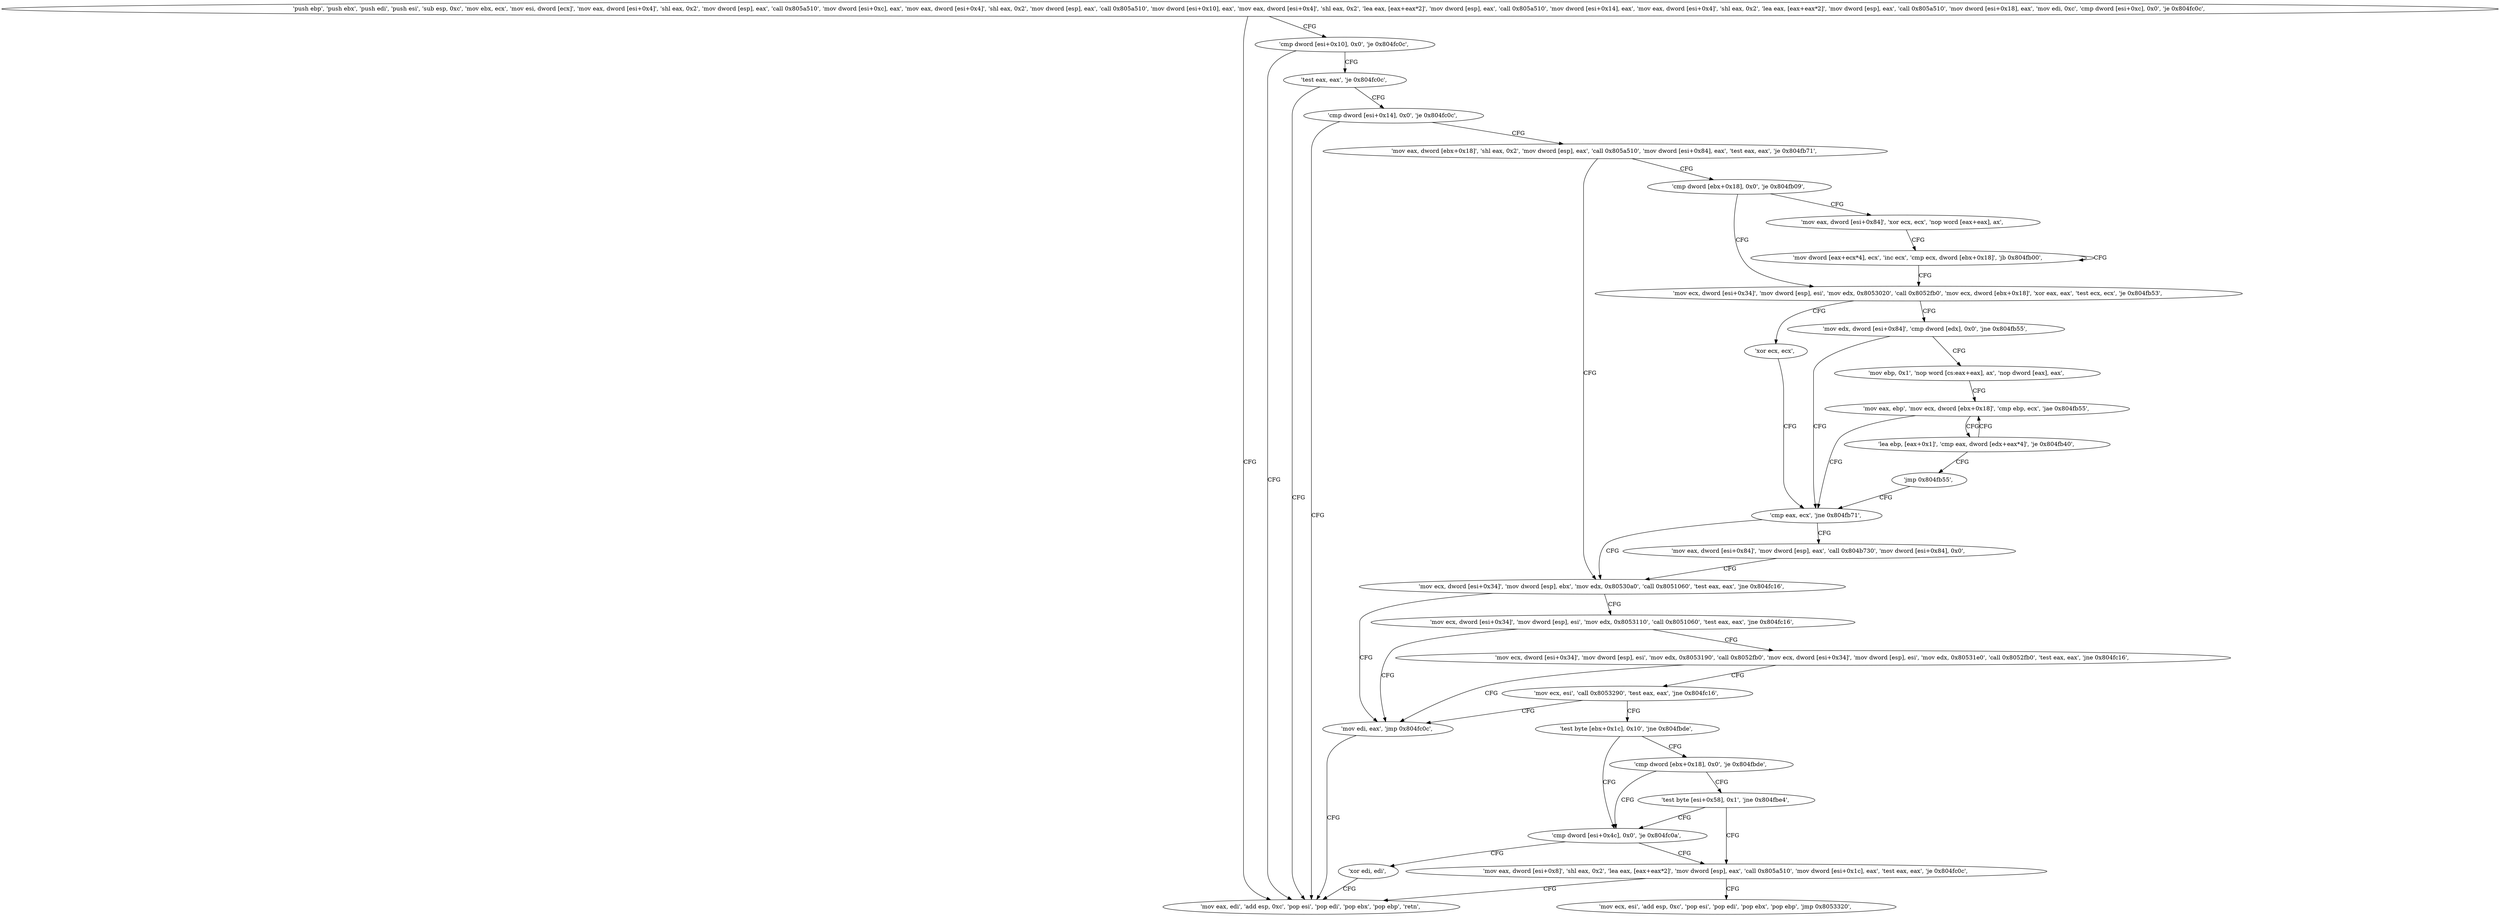digraph "func" {
"134543952" [label = "'push ebp', 'push ebx', 'push edi', 'push esi', 'sub esp, 0xc', 'mov ebx, ecx', 'mov esi, dword [ecx]', 'mov eax, dword [esi+0x4]', 'shl eax, 0x2', 'mov dword [esp], eax', 'call 0x805a510', 'mov dword [esi+0xc], eax', 'mov eax, dword [esi+0x4]', 'shl eax, 0x2', 'mov dword [esp], eax', 'call 0x805a510', 'mov dword [esi+0x10], eax', 'mov eax, dword [esi+0x4]', 'shl eax, 0x2', 'lea eax, [eax+eax*2]', 'mov dword [esp], eax', 'call 0x805a510', 'mov dword [esi+0x14], eax', 'mov eax, dword [esi+0x4]', 'shl eax, 0x2', 'lea eax, [eax+eax*2]', 'mov dword [esp], eax', 'call 0x805a510', 'mov dword [esi+0x18], eax', 'mov edi, 0xc', 'cmp dword [esi+0xc], 0x0', 'je 0x804fc0c', " ]
"134544396" [label = "'mov eax, edi', 'add esp, 0xc', 'pop esi', 'pop edi', 'pop ebx', 'pop ebp', 'retn', " ]
"134544052" [label = "'cmp dword [esi+0x10], 0x0', 'je 0x804fc0c', " ]
"134544062" [label = "'test eax, eax', 'je 0x804fc0c', " ]
"134544070" [label = "'cmp dword [esi+0x14], 0x0', 'je 0x804fc0c', " ]
"134544080" [label = "'mov eax, dword [ebx+0x18]', 'shl eax, 0x2', 'mov dword [esp], eax', 'call 0x805a510', 'mov dword [esi+0x84], eax', 'test eax, eax', 'je 0x804fb71', " ]
"134544241" [label = "'mov ecx, dword [esi+0x34]', 'mov dword [esp], ebx', 'mov edx, 0x80530a0', 'call 0x8051060', 'test eax, eax', 'jne 0x804fc16', " ]
"134544108" [label = "'cmp dword [ebx+0x18], 0x0', 'je 0x804fb09', " ]
"134544406" [label = "'mov edi, eax', 'jmp 0x804fc0c', " ]
"134544265" [label = "'mov ecx, dword [esi+0x34]', 'mov dword [esp], esi', 'mov edx, 0x8053110', 'call 0x8051060', 'test eax, eax', 'jne 0x804fc16', " ]
"134544137" [label = "'mov ecx, dword [esi+0x34]', 'mov dword [esp], esi', 'mov edx, 0x8053020', 'call 0x8052fb0', 'mov ecx, dword [ebx+0x18]', 'xor eax, eax', 'test ecx, ecx', 'je 0x804fb53', " ]
"134544114" [label = "'mov eax, dword [esi+0x84]', 'xor ecx, ecx', 'nop word [eax+eax], ax', " ]
"134544285" [label = "'mov ecx, dword [esi+0x34]', 'mov dword [esp], esi', 'mov edx, 0x8053190', 'call 0x8052fb0', 'mov ecx, dword [esi+0x34]', 'mov dword [esp], esi', 'mov edx, 0x80531e0', 'call 0x8052fb0', 'test eax, eax', 'jne 0x804fc16', " ]
"134544211" [label = "'xor ecx, ecx', " ]
"134544162" [label = "'mov edx, dword [esi+0x84]', 'cmp dword [edx], 0x0', 'jne 0x804fb55', " ]
"134544128" [label = "'mov dword [eax+ecx*4], ecx', 'inc ecx', 'cmp ecx, dword [ebx+0x18]', 'jb 0x804fb00', " ]
"134544321" [label = "'mov ecx, esi', 'call 0x8053290', 'test eax, eax', 'jne 0x804fc16', " ]
"134544213" [label = "'cmp eax, ecx', 'jne 0x804fb71', " ]
"134544173" [label = "'mov ebp, 0x1', 'nop word [cs:eax+eax], ax', 'nop dword [eax], eax', " ]
"134544332" [label = "'test byte [ebx+0x1c], 0x10', 'jne 0x804fbde', " ]
"134544217" [label = "'mov eax, dword [esi+0x84]', 'mov dword [esp], eax', 'call 0x804b730', 'mov dword [esi+0x84], 0x0', " ]
"134544192" [label = "'mov eax, ebp', 'mov ecx, dword [ebx+0x18]', 'cmp ebp, ecx', 'jae 0x804fb55', " ]
"134544350" [label = "'cmp dword [esi+0x4c], 0x0', 'je 0x804fc0a', " ]
"134544338" [label = "'cmp dword [ebx+0x18], 0x0', 'je 0x804fbde', " ]
"134544201" [label = "'lea ebp, [eax+0x1]', 'cmp eax, dword [edx+eax*4]', 'je 0x804fb40', " ]
"134544209" [label = "'jmp 0x804fb55', " ]
"134544394" [label = "'xor edi, edi', " ]
"134544356" [label = "'mov eax, dword [esi+0x8]', 'shl eax, 0x2', 'lea eax, [eax+eax*2]', 'mov dword [esp], eax', 'call 0x805a510', 'mov dword [esi+0x1c], eax', 'test eax, eax', 'je 0x804fc0c', " ]
"134544344" [label = "'test byte [esi+0x58], 0x1', 'jne 0x804fbe4', " ]
"134544380" [label = "'mov ecx, esi', 'add esp, 0xc', 'pop esi', 'pop edi', 'pop ebx', 'pop ebp', 'jmp 0x8053320', " ]
"134543952" -> "134544396" [ label = "CFG" ]
"134543952" -> "134544052" [ label = "CFG" ]
"134544052" -> "134544396" [ label = "CFG" ]
"134544052" -> "134544062" [ label = "CFG" ]
"134544062" -> "134544396" [ label = "CFG" ]
"134544062" -> "134544070" [ label = "CFG" ]
"134544070" -> "134544396" [ label = "CFG" ]
"134544070" -> "134544080" [ label = "CFG" ]
"134544080" -> "134544241" [ label = "CFG" ]
"134544080" -> "134544108" [ label = "CFG" ]
"134544241" -> "134544406" [ label = "CFG" ]
"134544241" -> "134544265" [ label = "CFG" ]
"134544108" -> "134544137" [ label = "CFG" ]
"134544108" -> "134544114" [ label = "CFG" ]
"134544406" -> "134544396" [ label = "CFG" ]
"134544265" -> "134544406" [ label = "CFG" ]
"134544265" -> "134544285" [ label = "CFG" ]
"134544137" -> "134544211" [ label = "CFG" ]
"134544137" -> "134544162" [ label = "CFG" ]
"134544114" -> "134544128" [ label = "CFG" ]
"134544285" -> "134544406" [ label = "CFG" ]
"134544285" -> "134544321" [ label = "CFG" ]
"134544211" -> "134544213" [ label = "CFG" ]
"134544162" -> "134544213" [ label = "CFG" ]
"134544162" -> "134544173" [ label = "CFG" ]
"134544128" -> "134544128" [ label = "CFG" ]
"134544128" -> "134544137" [ label = "CFG" ]
"134544321" -> "134544406" [ label = "CFG" ]
"134544321" -> "134544332" [ label = "CFG" ]
"134544213" -> "134544241" [ label = "CFG" ]
"134544213" -> "134544217" [ label = "CFG" ]
"134544173" -> "134544192" [ label = "CFG" ]
"134544332" -> "134544350" [ label = "CFG" ]
"134544332" -> "134544338" [ label = "CFG" ]
"134544217" -> "134544241" [ label = "CFG" ]
"134544192" -> "134544213" [ label = "CFG" ]
"134544192" -> "134544201" [ label = "CFG" ]
"134544350" -> "134544394" [ label = "CFG" ]
"134544350" -> "134544356" [ label = "CFG" ]
"134544338" -> "134544350" [ label = "CFG" ]
"134544338" -> "134544344" [ label = "CFG" ]
"134544201" -> "134544192" [ label = "CFG" ]
"134544201" -> "134544209" [ label = "CFG" ]
"134544209" -> "134544213" [ label = "CFG" ]
"134544394" -> "134544396" [ label = "CFG" ]
"134544356" -> "134544396" [ label = "CFG" ]
"134544356" -> "134544380" [ label = "CFG" ]
"134544344" -> "134544356" [ label = "CFG" ]
"134544344" -> "134544350" [ label = "CFG" ]
}
